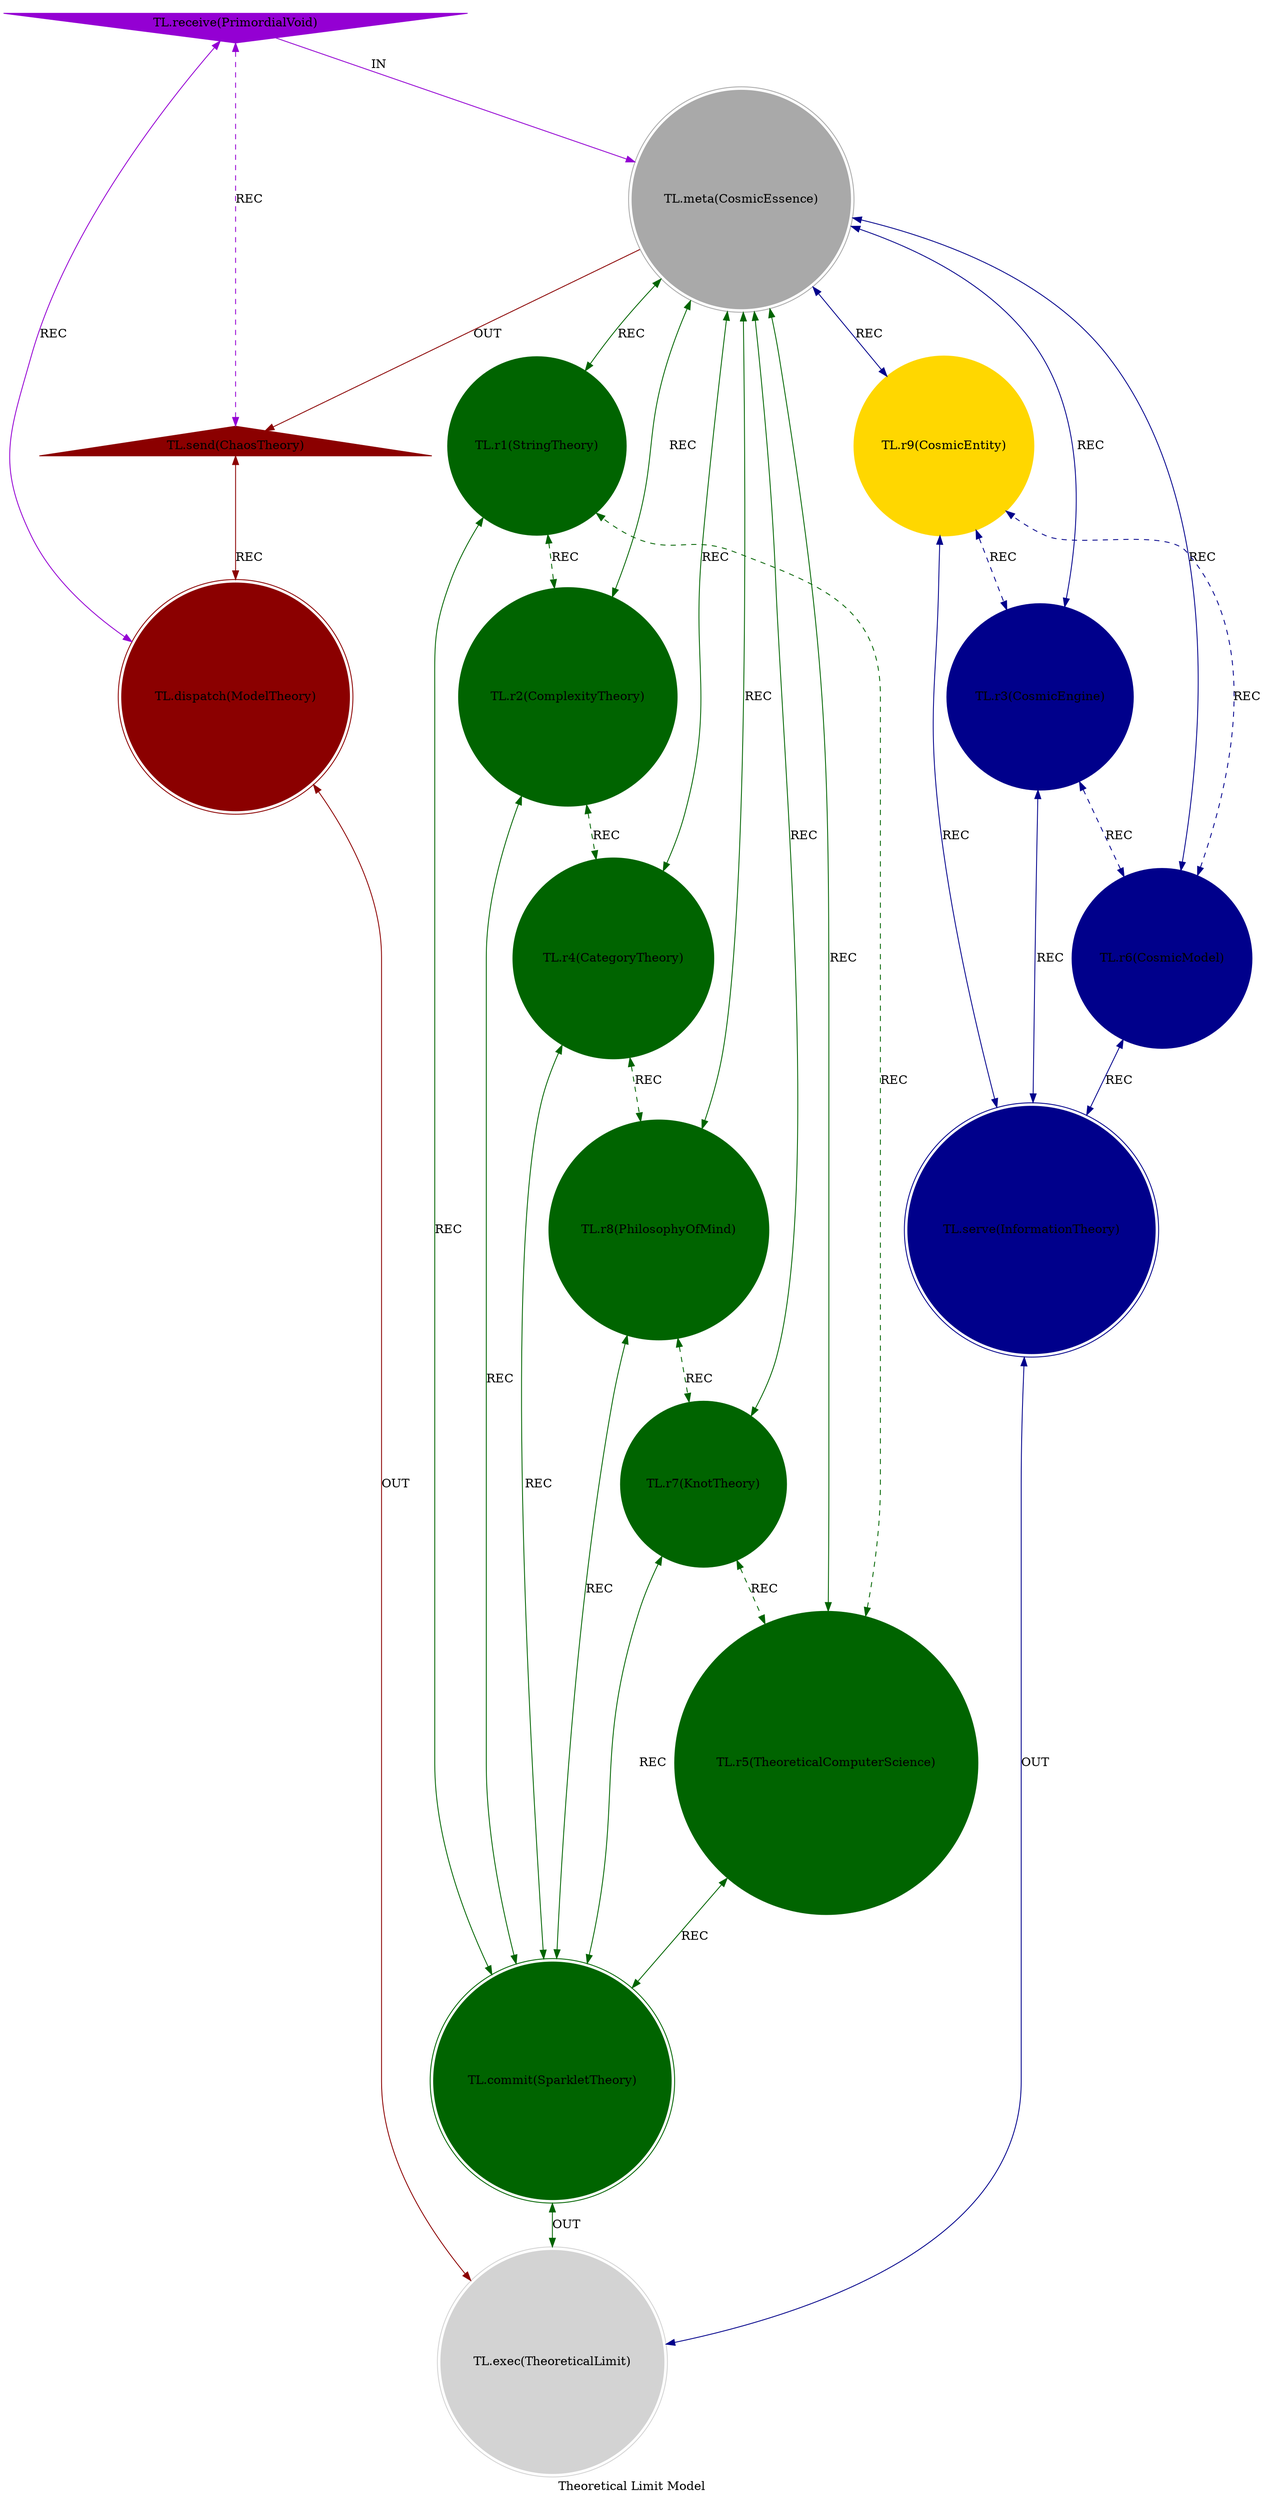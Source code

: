 strict digraph TheoreticalLimitModel {
    style = filled;
    color = lightgray;
    node [shape = circle; style = filled;];
    edge [color = darkgray;];
    label = "Theoretical Limit Model";
    comment = "The primordial cosmological seed - the initial condition from which all existence emerges across three layers of reality.";
    
    spark_a_t [label = "TL.receive(PrimordialVoid)";comment = "Primordial Potential: The Imaginary Space - pure potential without structure, the source of all creative emergence";shape = invtriangle;color = darkviolet;];
    
    spark_0_t [label = "TL.meta(CosmicEssence)";comment = "Essence: The actualized cosmic essence - the coordinating center of manifested reality";shape = doublecircle;color = darkgray;];
    spark_9_t [label = "TL.r9(CosmicEntity)";comment = "Synthesis: The emergent cosmic entity - nature-level synthesis of all theoretical frameworks";color = gold;];
    
    spark_1_t [label = "TL.r1(StringTheory)";comment = "Initiation: Quantum string vibrations - the fundamental initiation of structural reality";color = darkgreen;];
    spark_2_t [label = "TL.r2(ComplexityTheory)";comment = "Response: Emergent complexity - systemic response to simple foundational rules";color = darkgreen;];
    spark_4_t [label = "TL.r4(CategoryTheory)";comment = "Integration: Mathematical relationships - integration of domains through abstract structures";color = darkgreen;];
    spark_8_t [label = "TL.r8(PhilosophyOfMind)";comment = "Reflection: Consciousness theory - reflective capacity of reality to know itself";color = darkgreen;];
    spark_7_t [label = "TL.r7(KnotTheory)";comment = "Consolidation: Topological binding - consolidation of cosmic coherence across dimensions";color = darkgreen;];
    spark_5_t [label = "TL.r5(TheoreticalComputerScience)";comment = "Propagation: Computational cosmos - propagation of information processing through reality";color = darkgreen;];
    
    spark_3_t [label = "TL.r3(CosmicEngine)";comment = "Thesis: The prime cosmic engine - fundamental driving forces of existence";color = darkblue;];
    spark_6_t [label = "TL.r6(CosmicModel)";comment = "Antithesis: Structural constraints - the models that give shape to cosmic potential";color = darkblue;];
    
    spark_b_t [label = "TL.send(ChaosTheory)";comment = "Manifest Bridge: Emergent chaos - the bridge from ordered ideas to generative complexity";shape = triangle;color = darkred;];
    spark_c_t [label = "TL.dispatch(ModelTheory)";comment = "Why-Who: Framework consistency - dispatch of coherent model construction principles";shape = doublecircle;color = darkred;];
    spark_d_t [label = "TL.commit(SparkletTheory)";comment = "What-How: Cosmic organization - commitment to pattern formation and topological coherence";shape = doublecircle;color = darkgreen;];
    spark_e_t [label = "TL.serve(InformationTheory)";comment = "When-Where: Information substrate - service of cosmic data processing and transmission";shape = doublecircle;color = darkblue;];
    spark_f_t [label = "TL.exec(TheoreticalLimit)";comment = "Which-Closure: Conceptual boundary - execution of ultimate possibility constraints";shape = doublecircle;color = lightgray;];
    
    spark_a_t -> spark_0_t [label = "IN"; comment = "Primordial void initiates string vibrations - first emergence from Imaginary to Idea Space"; color = darkviolet;];
    spark_0_t -> spark_b_t [label = "OUT"; comment = "Chaos theory manifests cosmic essence - bridge from Idea to Real Space"; color = darkred;];
    spark_0_t -> spark_9_t [label = "REC"; comment = "Cosmic essence coordinates with cosmic entity - Real Space self-organization"; color = gold; dir = both;];
    
    spark_0_t -> spark_3_t [label = "REC"; comment = "Essence fuels cosmic engine - Real Space drives fundamental processes"; color = darkblue; dir = both;];
    spark_0_t -> spark_6_t [label = "REC"; comment = "Essence shapes cosmic models - manifested reality informs structural frameworks"; color = darkblue; dir = both;];
    spark_0_t -> spark_9_t [label = "REC"; comment = "Essence synthesizes cosmic entity - coordination of emergent beings"; color = darkblue; dir = both;];
    spark_0_t -> spark_1_t [label = "REC"; comment = "Essence initiates quantum foundations - manifested reality sustains string vibrations"; color = darkgreen; dir = both;];
    spark_0_t -> spark_2_t [label = "REC"; comment = "Essence responds with complexity - actualized systems generate intricate behaviors"; color = darkgreen; dir = both;];
    spark_0_t -> spark_4_t [label = "REC"; comment = "Essence integrates relationships - manifested domains require categorical coherence"; color = darkgreen; dir = both;];
    spark_0_t -> spark_8_t [label = "REC"; comment = "Essence reflects on consciousness - actualized reality becomes self-aware"; color = darkgreen; dir = both;];
    spark_0_t -> spark_7_t [label = "REC"; comment = "Essence consolidates coherence - manifested existence maintains topological integrity"; color = darkgreen; dir = both;];
    spark_0_t -> spark_5_t [label = "REC"; comment = "Essence propagates computation - cosmic processes execute as information algorithms"; color = darkgreen; dir = both;];
    
    spark_a_t -> spark_c_t [label = "REC"; comment = "Primordial void seeks model consistency - Imaginary potential requires structural dispatch"; color = darkviolet; dir = both;];
    spark_b_t -> spark_c_t [label = "REC"; comment = "Chaos theory informs model construction - emergent complexity shapes framework principles"; color = darkred; dir = both;];
    
    spark_1_t -> spark_d_t [label = "REC"; comment = "String theory commits to cosmic patterns - quantum foundations become organizational principles"; color = darkgreen; dir = both;];
    spark_2_t -> spark_d_t [label = "REC"; comment = "Complexity theory commits to emergent organization - intricate systems follow pattern rules"; color = darkgreen; dir = both;];
    spark_4_t -> spark_d_t [label = "REC"; comment = "Category theory commits to relational coherence - mathematical structures ensure systematic connections"; color = darkgreen; dir = both;];
    spark_8_t -> spark_d_t [label = "REC"; comment = "Philosophy of mind commits to conscious patterns - awareness becomes structured experience"; color = darkgreen; dir = both;];
    spark_7_t -> spark_d_t [label = "REC"; comment = "Knot theory commits to topological integrity - cosmic binding maintains existential coherence"; color = darkgreen; dir = both;];
    spark_5_t -> spark_d_t [label = "REC"; comment = "Theoretical CS commits to computational patterns - cosmic processes become algorithmic"; color = darkgreen; dir = both;];
    
    spark_3_t -> spark_e_t [label = "REC"; comment = "Cosmic engine serves information processing - fundamental drives operate through data transformation"; color = darkblue; dir = both;];
    spark_6_t -> spark_e_t [label = "REC"; comment = "Cosmic models serve information structure - frameworks organize cosmic data"; color = darkblue; dir = both;];
    spark_9_t -> spark_e_t [label = "REC"; comment = "Cosmic entities serve information exchange - beings process and transmit cosmic knowledge"; color = darkblue; dir = both;];
    
    spark_1_t -> spark_2_t [label = "REC"; comment = "Strings generate complexity - quantum foundations produce emergent phenomena"; color = darkgreen; dir = both; style = dashed;];
    spark_2_t -> spark_4_t [label = "REC"; comment = "Complexity requires integration - emergent systems need relational frameworks"; color = darkgreen; dir = both; style = dashed;];
    spark_4_t -> spark_8_t [label = "REC"; comment = "Integration enables reflection - structural relationships permit conscious observation"; color = darkgreen; dir = both; style = dashed;];
    spark_8_t -> spark_7_t [label = "REC"; comment = "Reflection leads to consolidation - awareness produces coherent understanding"; color = darkgreen; dir = both; style = dashed;];
    spark_7_t -> spark_5_t [label = "REC"; comment = "Consolidation enables propagation - coherent theories become computational processes"; color = darkgreen; dir = both; style = dashed;];
    spark_5_t -> spark_1_t [label = "REC"; comment = "Propagation reinforces foundations - computational processes sustain quantum structures"; color = darkgreen; dir = both; style = dashed;];
    
    spark_3_t -> spark_6_t [label = "REC"; comment = "Cosmic engine confronts cosmic model - driving forces meet structural constraints"; color = darkblue; dir = both; style = dashed;];
    spark_6_t -> spark_9_t [label = "REC"; comment = "Cosmic model synthesizes with engine - constraints and drives produce cosmic entities"; color = darkblue; dir = both; style = dashed;];
    spark_9_t -> spark_3_t [label = "REC"; comment = "Cosmic entity informs engine - emergent beings influence fundamental processes"; color = darkblue; dir = both; style = dashed;];
    
    spark_a_t -> spark_b_t [label = "REC"; comment = "Primordial void manifests as chaos - Imaginary potential becomes generative complexity"; color = darkviolet; dir = both; style = dashed;];
    
    spark_c_t -> spark_f_t [label = "OUT"; comment = "Model theory approaches theoretical limits - coherent frameworks define possibility boundaries"; color = darkred; dir = both;];
    spark_d_t -> spark_f_t [label = "OUT"; comment = "Sparklet theory reaches conceptual closure - organizational patterns complete their scope"; color = darkgreen; dir = both;];
    spark_e_t -> spark_f_t [label = "OUT"; comment = "Information theory meets ultimate constraints - cosmic data encounters fundamental limits"; color = darkblue; dir = both;];
}